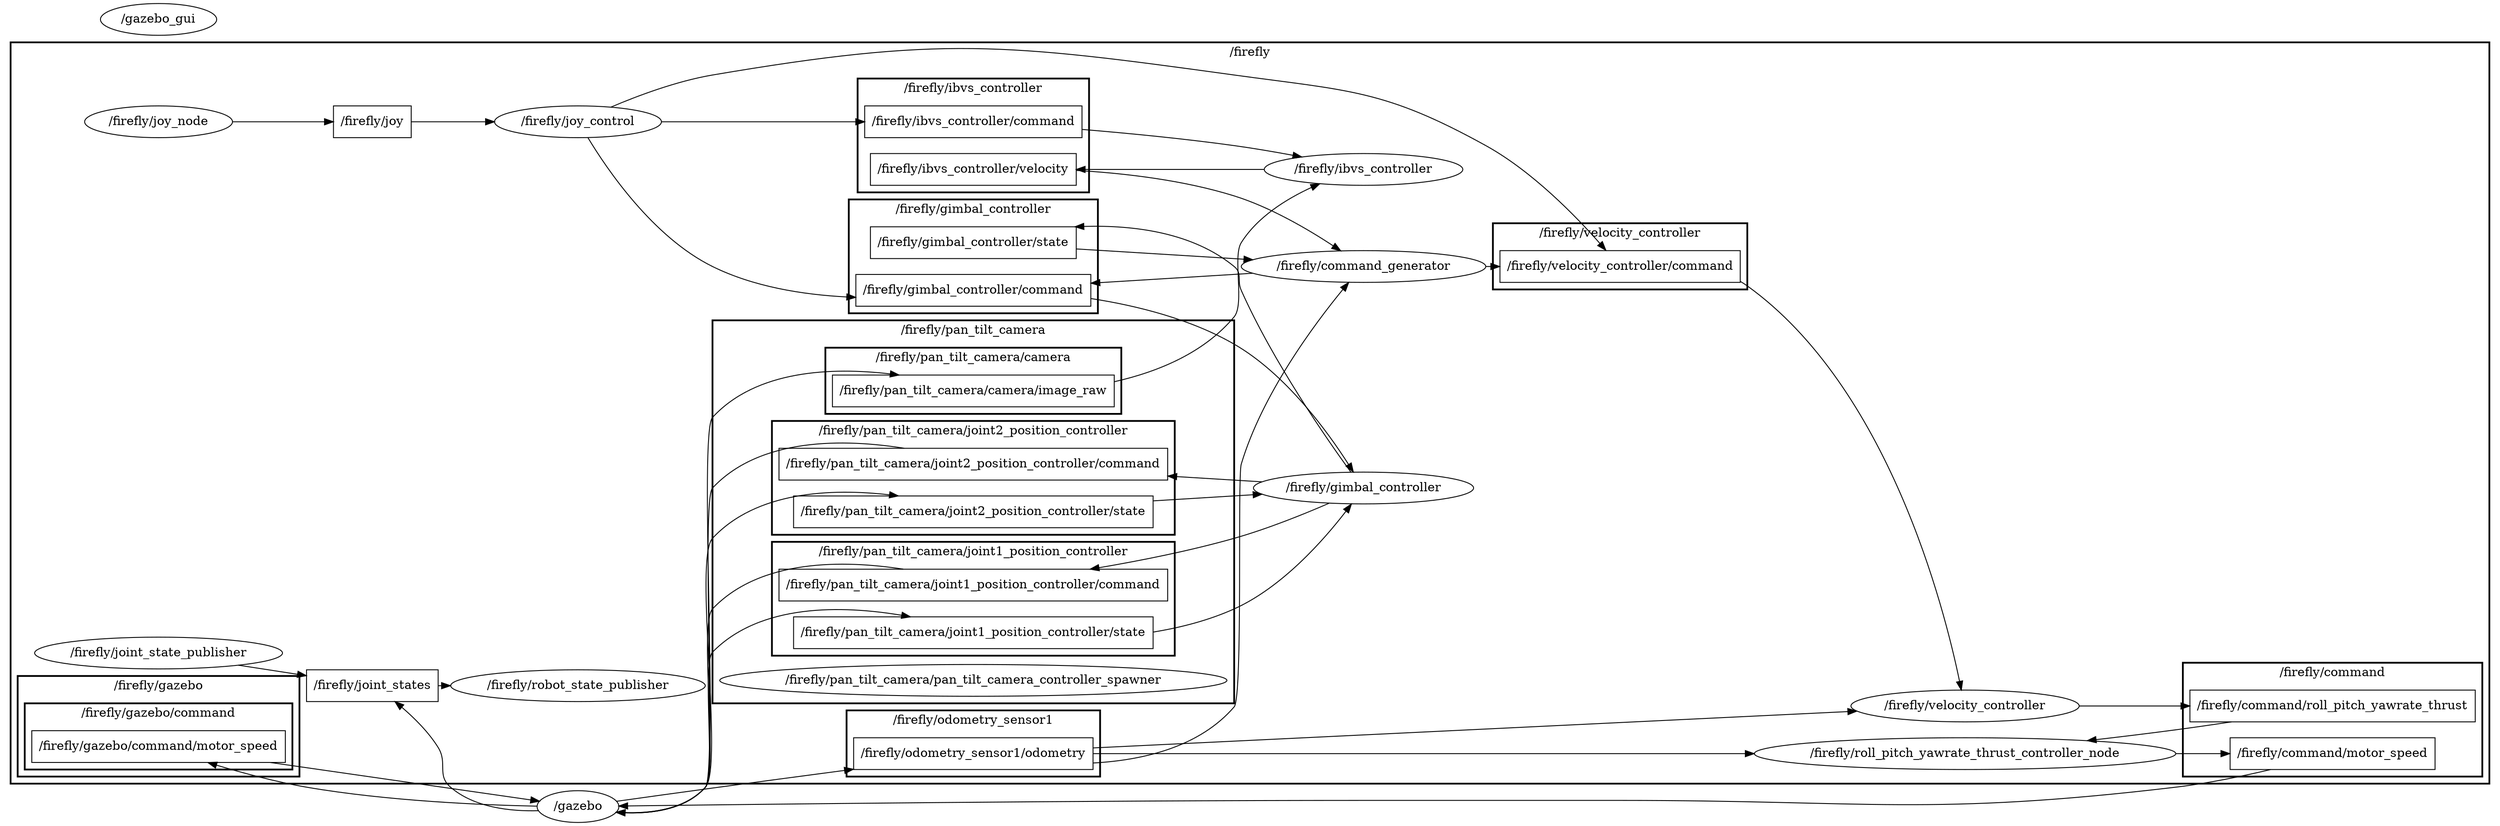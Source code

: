 digraph graphname {
	graph [bb="0,0,2274.8,928",
		compound=True,
		rank=same,
		rankdir=LR,
		ranksep=0.2
	];
	node [label="\N"];
	subgraph cluster___firefly {
		graph [bb="8,44,2266.8,884",
			compound=True,
			label="/firefly",
			lheight=0.21,
			lp="1137.4,872.5",
			lwidth=0.53,
			rank=same,
			rankdir=LR,
			ranksep=0.2,
			style=bold
		];
		subgraph cluster___firefly__pan_tilt_camera {
			graph [bb="653.48,135,1121.8,569",
				compound=True,
				label="/firefly/pan_tilt_camera",
				lheight=0.21,
				lp="887.66,557.5",
				lwidth=1.81,
				rank=same,
				rankdir=LR,
				ranksep=0.2,
				style=bold
			];
			subgraph cluster___firefly__pan_tilt_camera__joint2_position_controller {
				graph [bb="705.16,326,1070.2,455",
					compound=True,
					label="/firefly/pan_tilt_camera/joint2_position_controller",
					lheight=0.21,
					lp="887.66,443.5",
					lwidth=3.81,
					rank=same,
					rankdir=LR,
					ranksep=0.2,
					style=bold
				];
				t___firefly__pan_tilt_camera__joint2_position_controller__command				 [URL=topic_3A__firefly__pan_tilt_camera__joint2_position_controller__command,
					height=0.5,
					label="/firefly/pan_tilt_camera/joint2_position_controller/command",
					pos="887.66,406",
					shape=box,
					tooltip="topic:/firefly/pan_tilt_camera/joint2_position_controller/command",
					width=4.8472];
				t___firefly__pan_tilt_camera__joint2_position_controller__state				 [URL=topic_3A__firefly__pan_tilt_camera__joint2_position_controller__state,
					height=0.5,
					label="/firefly/pan_tilt_camera/joint2_position_controller/state",
					pos="887.66,352",
					shape=box,
					tooltip="topic:/firefly/pan_tilt_camera/joint2_position_controller/state",
					width=4.4306];
			}
			subgraph cluster___firefly__pan_tilt_camera__camera {
				graph [bb="752.66,463,1022.7,538",
					compound=True,
					label="/firefly/pan_tilt_camera/camera",
					lheight=0.21,
					lp="887.66,526.5",
					lwidth=2.40,
					rank=same,
					rankdir=LR,
					ranksep=0.2,
					style=bold
				];
				t___firefly__pan_tilt_camera__camera__image_raw				 [URL=topic_3A__firefly__pan_tilt_camera__camera__image_raw,
					height=0.5,
					label="/firefly/pan_tilt_camera/camera/image_raw",
					pos="887.66,489",
					shape=box,
					tooltip="topic:/firefly/pan_tilt_camera/camera/image_raw",
					width=3.5278];
			}
			subgraph cluster___firefly__pan_tilt_camera__joint1_position_controller {
				graph [bb="705.16,189,1070.2,318",
					compound=True,
					label="/firefly/pan_tilt_camera/joint1_position_controller",
					lheight=0.21,
					lp="887.66,306.5",
					lwidth=3.81,
					rank=same,
					rankdir=LR,
					ranksep=0.2,
					style=bold
				];
				t___firefly__pan_tilt_camera__joint1_position_controller__command				 [URL=topic_3A__firefly__pan_tilt_camera__joint1_position_controller__command,
					height=0.5,
					label="/firefly/pan_tilt_camera/joint1_position_controller/command",
					pos="887.66,269",
					shape=box,
					tooltip="topic:/firefly/pan_tilt_camera/joint1_position_controller/command",
					width=4.8472];
				t___firefly__pan_tilt_camera__joint1_position_controller__state				 [URL=topic_3A__firefly__pan_tilt_camera__joint1_position_controller__state,
					height=0.5,
					label="/firefly/pan_tilt_camera/joint1_position_controller/state",
					pos="887.66,215",
					shape=box,
					tooltip="topic:/firefly/pan_tilt_camera/joint1_position_controller/state",
					width=4.4306];
			}
			n___firefly__pan_tilt_camera__pan_tilt_camera_controller_spawner			 [URL=__firefly__pan_tilt_camera__pan_tilt_camera_controller_spawner,
				height=0.5,
				label="/firefly/pan_tilt_camera/pan_tilt_camera_controller_spawner",
				pos="887.66,161",
				shape=ellipse,
				tooltip="/firefly/pan_tilt_camera/pan_tilt_camera_controller_spawner",
				width=6.2828];
		}
		subgraph cluster___firefly__velocity_controller {
			graph [bb="1358.8,604,1593.8,679",
				compound=True,
				label="/firefly/velocity_controller",
				lheight=0.21,
				lp="1476.3,667.5",
				lwidth=2.01,
				rank=same,
				rankdir=LR,
				ranksep=0.2,
				style=bold
			];
			t___firefly__velocity_controller__command			 [URL=topic_3A__firefly__velocity_controller__command,
				height=0.5,
				label="/firefly/velocity_controller/command",
				pos="1476.3,630",
				shape=box,
				tooltip="topic:/firefly/velocity_controller/command",
				width=3.0417];
		}
		subgraph cluster___firefly__gimbal_controller {
			graph [bb="772.66,577,1002.7,706",
				compound=True,
				label="/firefly/gimbal_controller",
				lheight=0.21,
				lp="887.66,694.5",
				lwidth=1.93,
				rank=same,
				rankdir=LR,
				ranksep=0.2,
				style=bold
			];
			t___firefly__gimbal_controller__state			 [URL=topic_3A__firefly__gimbal_controller__state,
				height=0.5,
				label="/firefly/gimbal_controller/state",
				pos="887.66,657",
				shape=box,
				tooltip="topic:/firefly/gimbal_controller/state",
				width=2.5556];
			t___firefly__gimbal_controller__command			 [URL=topic_3A__firefly__gimbal_controller__command,
				height=0.5,
				label="/firefly/gimbal_controller/command",
				pos="887.66,603",
				shape=box,
				tooltip="topic:/firefly/gimbal_controller/command",
				width=2.9722];
		}
		subgraph cluster___firefly__command {
			graph [bb="1986.8,52,2258.8,181",
				compound=True,
				label="/firefly/command",
				lheight=0.21,
				lp="2122.8,169.5",
				lwidth=1.35,
				rank=same,
				rankdir=LR,
				ranksep=0.2,
				style=bold
			];
			t___firefly__command__motor_speed			 [URL=topic_3A__firefly__command__motor_speed,
				height=0.5,
				label="/firefly/command/motor_speed",
				pos="2122.8,78",
				shape=box,
				tooltip="topic:/firefly/command/motor_speed",
				width=2.5972];
			t___firefly__command__roll_pitch_yawrate_thrust			 [URL=topic_3A__firefly__command__roll_pitch_yawrate_thrust,
				height=0.5,
				label="/firefly/command/roll_pitch_yawrate_thrust",
				pos="2122.8,132",
				shape=box,
				tooltip="topic:/firefly/command/roll_pitch_yawrate_thrust",
				width=3.5556];
		}
		subgraph cluster___firefly__gazebo {
			graph [bb="16,52,277,166",
				compound=True,
				label="/firefly/gazebo",
				lheight=0.21,
				lp="146.5,154.5",
				lwidth=1.11,
				rank=same,
				rankdir=LR,
				ranksep=0.2,
				style=bold
			];
			subgraph cluster___firefly__gazebo__command {
				graph [bb="24,60,269,135",
					compound=True,
					label="/firefly/gazebo/command",
					lheight=0.21,
					lp="146.5,123.5",
					lwidth=1.93,
					rank=same,
					rankdir=LR,
					ranksep=0.2,
					style=bold
				];
				t___firefly__gazebo__command__motor_speed				 [URL=topic_3A__firefly__gazebo__command__motor_speed,
					height=0.5,
					label="/firefly/gazebo/command/motor_speed",
					pos="146.5,86",
					shape=box,
					tooltip="topic:/firefly/gazebo/command/motor_speed",
					width=3.1806];
			}
		}
		subgraph cluster___firefly__odometry_sensor1 {
			graph [bb="772.16,52,1003.2,127",
				compound=True,
				label="/firefly/odometry_sensor1",
				lheight=0.21,
				lp="887.66,115.5",
				lwidth=1.97,
				rank=same,
				rankdir=LR,
				ranksep=0.2,
				style=bold
			];
			t___firefly__odometry_sensor1__odometry			 [URL=topic_3A__firefly__odometry_sensor1__odometry,
				height=0.5,
				label="/firefly/odometry_sensor1/odometry",
				pos="887.66,78",
				shape=box,
				tooltip="topic:/firefly/odometry_sensor1/odometry",
				width=2.9861];
		}
		subgraph cluster___firefly__ibvs_controller {
			graph [bb="780.66,714,994.66,843",
				compound=True,
				label="/firefly/ibvs_controller",
				lheight=0.21,
				lp="887.66,831.5",
				lwidth=1.72,
				rank=same,
				rankdir=LR,
				ranksep=0.2,
				style=bold
			];
			t___firefly__ibvs_controller__command			 [URL=topic_3A__firefly__ibvs_controller__command,
				height=0.5,
				label="/firefly/ibvs_controller/command",
				pos="887.66,794",
				shape=box,
				tooltip="topic:/firefly/ibvs_controller/command",
				width=2.75];
			t___firefly__ibvs_controller__velocity			 [URL=topic_3A__firefly__ibvs_controller__velocity,
				height=0.5,
				label="/firefly/ibvs_controller/velocity",
				pos="887.66,740",
				shape=box,
				tooltip="topic:/firefly/ibvs_controller/velocity",
				width=2.5972];
		}
		n___firefly__gimbal_controller		 [URL=__firefly__gimbal_controller,
			height=0.5,
			label="/firefly/gimbal_controller",
			pos="1240.3,379",
			shape=ellipse,
			tooltip="/firefly/gimbal_controller",
			width=2.7984];
		t___firefly__pan_tilt_camera__joint2_position_controller__state -> n___firefly__gimbal_controller		 [penwidth=1,
			pos="e,1147.4,371.92 1047.3,364.22 1077.9,366.57 1109.1,368.97 1137.2,371.14"];
		n___firefly__ibvs_controller		 [URL=__firefly__ibvs_controller,
			height=0.5,
			label="/firefly/ibvs_controller",
			pos="1240.3,740",
			shape=ellipse,
			tooltip="/firefly/ibvs_controller",
			width=2.5276];
		t___firefly__pan_tilt_camera__camera__image_raw -> n___firefly__ibvs_controller		 [penwidth=1,
			pos="e,1204.1,723.32 1014.7,507.06 1054.9,519.16 1095.7,539.35 1121.8,573 1133.3,587.81 1120.7,640.62 1129.8,657 1144.6,683.51 1171.8,704.17 1195.3,718.25"];
		t___firefly__pan_tilt_camera__joint1_position_controller__state -> n___firefly__gimbal_controller		 [penwidth=1,
			pos="e,1229.9,360.99 1047.5,217.29 1073.3,222.13 1099.1,229.9 1121.8,242 1169.2,267.17 1205.7,319.9 1224.8,352.1"];
		n___firefly__velocity_controller		 [URL=__firefly__velocity_controller,
			height=0.5,
			label="/firefly/velocity_controller",
			pos="1790.3,132",
			shape=ellipse,
			tooltip="/firefly/velocity_controller",
			width=2.9067];
		t___firefly__velocity_controller__command -> n___firefly__velocity_controller		 [penwidth=1,
			pos="e,1787.8,150.22 1586,613.57 1588.7,611.87 1591.3,610.02 1593.8,608 1739.8,489.04 1777.9,243.32 1786.8,160.19"];
		n___firefly__command_generator		 [URL=__firefly__command_generator,
			height=0.5,
			label="/firefly/command_generator",
			pos="1240.3,630",
			shape=ellipse,
			tooltip="/firefly/command_generator",
			width=3.0692];
		t___firefly__gimbal_controller__state -> n___firefly__command_generator		 [penwidth=1,
			pos="e,1139.9,637.65 979.88,649.98 1025.7,646.45 1081.6,642.14 1129.8,638.43"];
		t___firefly__gimbal_controller__command -> n___firefly__gimbal_controller		 [penwidth=1,
			pos="e,1231.5,397.1 994.69,591.1 1037,582.48 1084.5,567.62 1121.8,542 1172.7,507.14 1209.3,442.74 1227.1,406.19"];
		n___firefly__roll_pitch_yawrate_thrust_controller_node		 [URL=__firefly__roll_pitch_yawrate_thrust_controller_node,
			height=0.5,
			label="/firefly/roll_pitch_yawrate_thrust_controller_node",
			pos="1790.3,78",
			shape=ellipse,
			tooltip="/firefly/roll_pitch_yawrate_thrust_controller_node",
			width=5.2356];
		t___firefly__command__roll_pitch_yawrate_thrust -> n___firefly__roll_pitch_yawrate_thrust_controller_node		 [penwidth=1,
			pos="e,1899.5,92.76 2029.6,113.98 2012.7,110.86 1995.2,107.74 1978.8,105 1956.5,101.29 1932.6,97.619 1909.6,94.24"];
		t___firefly__odometry_sensor1__odometry -> n___firefly__roll_pitch_yawrate_thrust_controller_node		 [penwidth=1,
			pos="e,1601.5,78 995.51,78 1142,78 1408,78 1591.4,78"];
		t___firefly__odometry_sensor1__odometry -> n___firefly__velocity_controller		 [penwidth=1,
			pos="e,1691.2,126.12 995.51,84.407 1168.3,94.768 1507.3,115.09 1681,125.51"];
		t___firefly__odometry_sensor1__odometry -> n___firefly__command_generator		 [penwidth=1,
			pos="e,1227.1,611.87 995.35,74.963 1041.4,79.683 1091.5,94.124 1121.8,131 1131.5,142.81 1126.2,391.16 1129.8,406 1148.6,482.19 1195.7,562.8 1221.6,603.37"];
		t___firefly__ibvs_controller__command -> n___firefly__ibvs_controller		 [penwidth=1,
			pos="e,1183.7,754.11 986.86,785.07 1028.6,780.64 1077.8,774.59 1121.8,767 1138.8,764.07 1157,760.24 1173.9,756.38"];
		t___firefly__ibvs_controller__velocity -> n___firefly__command_generator		 [penwidth=1,
			pos="e,1219.4,648 981.32,738.02 1025.1,734.61 1077.4,726.88 1121.8,710 1155.5,697.21 1189,672.97 1211.6,654.51"];
		t___firefly__joint_states		 [URL=topic_3A__firefly__joint_states,
			height=0.5,
			label="/firefly/joint_states",
			pos="344.5,158",
			shape=box,
			tooltip="topic:/firefly/joint_states",
			width=1.6528];
		n___firefly__robot_state_publisher		 [URL=__firefly__robot_state_publisher,
			height=0.5,
			label="/firefly/robot_state_publisher",
			pos="531.74,158",
			shape=ellipse,
			tooltip="/firefly/robot_state_publisher",
			width=3.1594];
		t___firefly__joint_states -> n___firefly__robot_state_publisher		 [penwidth=1,
			pos="e,417.78,158 404.11,158 405.22,158 406.34,158 407.47,158"];
		t___firefly__joy		 [URL=topic_3A__firefly__joy,
			height=0.5,
			label="/firefly/joy",
			pos="344.5,794",
			shape=box,
			tooltip="topic:/firefly/joy",
			width=1.0417];
		n___firefly__joy_control		 [URL=__firefly__joy_control,
			height=0.5,
			label="/firefly/joy_control",
			pos="531.74,794",
			shape=ellipse,
			tooltip="/firefly/joy_control",
			width=2.1665];
		t___firefly__joy -> n___firefly__joy_control		 [penwidth=1,
			pos="e,453.62,794 382.1,794 399.76,794 421.77,794 443.39,794"];
		n___firefly__gimbal_controller -> t___firefly__pan_tilt_camera__joint2_position_controller__command		 [penwidth=1,
			pos="e,1062.2,392.64 1147.5,386.07 1124.2,387.86 1098.3,389.86 1072.2,391.87"];
		n___firefly__gimbal_controller -> t___firefly__pan_tilt_camera__joint1_position_controller__command		 [penwidth=1,
			pos="e,991.09,287.01 1208.7,361.76 1185.5,349.27 1152.4,332.74 1121.8,322 1083.4,308.49 1040.1,297.55 1001.4,289.19"];
		n___firefly__gimbal_controller -> t___firefly__gimbal_controller__state		 [penwidth=1,
			pos="e,979.86,668.8 1229.2,397.12 1208.5,434.64 1160.6,523.94 1129.8,603 1125.3,614.66 1131.4,621.95 1121.8,630 1085.9,660.23 1035,668.71 989.97,668.9"];
		n___firefly__roll_pitch_yawrate_thrust_controller_node -> t___firefly__command__motor_speed		 [penwidth=1,
			pos="e,2028.9,78 1979.2,78 1992.8,78 2006.1,78 2018.8,78"];
		n___firefly__joy_node		 [URL=__firefly__joy_node,
			height=0.5,
			label="/firefly/joy_node",
			pos="146.5,794",
			shape=ellipse,
			tooltip="/firefly/joy_node",
			width=1.9498];
		n___firefly__joy_node -> t___firefly__joy		 [penwidth=1,
			pos="e,306.97,794 216.88,794 243.35,794 272.89,794 296.76,794"];
		n___firefly__joint_state_publisher		 [URL=__firefly__joint_state_publisher,
			height=0.5,
			label="/firefly/joint_state_publisher",
			pos="146.5,192",
			shape=ellipse,
			tooltip="/firefly/joint_state_publisher",
			width=3.0872];
		n___firefly__joint_state_publisher -> t___firefly__joint_states		 [penwidth=1,
			pos="e,284.78,168.19 223,178.9 239.97,175.96 257.89,172.85 274.57,169.96"];
		n___firefly__velocity_controller -> t___firefly__command__roll_pitch_yawrate_thrust		 [penwidth=1,
			pos="e,1994.7,132 1895,132 1923.4,132 1954.6,132 1984.6,132"];
		n___firefly__ibvs_controller -> t___firefly__ibvs_controller__velocity		 [penwidth=1,
			pos="e,981.25,740 1149.3,740 1101,740 1041.5,740 991.45,740"];
		n___firefly__joy_control -> t___firefly__velocity_controller__command		 [penwidth=1,
			pos="e,1463.3,648.2 561.85,810.88 585.62,823.64 620.55,840.09 653.48,847 857.2,889.74 916.61,881.82 1121.8,847 1228.1,828.97 1260.9,826.5 1350.8,767 1395.9,737.13 1435.6,687.29 1457.4,656.67"];
		n___firefly__joy_control -> t___firefly__gimbal_controller__command		 [penwidth=1,
			pos="e,780.55,597.52 540.12,775.86 555.4,740.85 594.15,664.42 653.48,630 688.34,609.78 731.06,601.15 770.37,598.17"];
		n___firefly__joy_control -> t___firefly__ibvs_controller__command		 [penwidth=1,
			pos="e,788.35,794 609.97,794 659.28,794 723.92,794 778.32,794"];
		n___firefly__command_generator -> t___firefly__velocity_controller__command		 [penwidth=1,
			pos="e,1366.5,630 1351.1,630 1352.9,630 1354.6,630 1356.4,630"];
		n___firefly__command_generator -> t___firefly__gimbal_controller__command		 [penwidth=1,
			pos="e,994.82,611.17 1140.1,622.36 1098,619.12 1048.7,615.32 1004.9,611.95"];
	}
	n___gazebo	 [URL=__gazebo,
		height=0.5,
		label="/gazebo",
		pos="531.74,18",
		shape=ellipse,
		tooltip="/gazebo",
		width=1.0652];
	t___firefly__pan_tilt_camera__joint2_position_controller__command -> n___gazebo	 [penwidth=1,
		pos="e,569.3,14.323 713.13,414.03 690.45,407.59 669.55,396.61 653.48,379 640.78,365.08 657.63,54.398 645.48,40 629.63,21.213 602.91,15.417 579.45,14.458"];
	t___firefly__pan_tilt_camera__joint1_position_controller__command -> n___gazebo	 [penwidth=1,
		pos="e,569.47,14.408 713.09,276.72 690.49,270.29 669.62,259.41 653.48,242 638.21,225.53 660.1,57.051 645.48,40 629.54,21.406 602.94,15.59 579.58,14.571"];
	t___firefly__command__motor_speed -> n___gazebo	 [penwidth=1,
		pos="e,570.27,18.634 2066,59.995 2039.8,52.364 2008,44.263 1978.8,40 1758.1,7.8222 1700.3,25 1477.3,25 1239.3,25 1239.3,25 1239.3,25 991.29,25 694.3,20.634 580.4,18.798"];
	t___firefly__gazebo__command__motor_speed -> n___gazebo	 [penwidth=1,
		pos="e,494.55,22.513 261.3,76.437 306.45,70.653 358.38,61.475 404,47 410.63,44.896 411.41,42.242 418,40 439.32,32.742 463.76,27.606 484.43,24.133"];
	n___gazebo_gui	 [URL=__gazebo_gui,
		height=0.5,
		label="/gazebo_gui",
		pos="146.5,910",
		shape=ellipse,
		tooltip="/gazebo_gui",
		width=1.4985];
	n___gazebo -> t___firefly__pan_tilt_camera__joint2_position_controller__state	 [penwidth=1,
		pos="e,728.1,361.37 569.54,14.346 594.94,14.057 627.3,18.552 645.48,40 665.75,63.91 632.45,298.76 653.48,322 670.71,341.04 693.55,352.53 718.2,359.03"];
	n___gazebo -> t___firefly__pan_tilt_camera__camera__image_raw	 [penwidth=1,
		pos="e,760.65,502.88 569.33,14.298 594.8,13.95 627.33,18.392 645.48,40 660.45,57.828 637.94,441.67 653.48,459 677.95,486.29 713.95,498.13 750.38,501.99"];
	n___gazebo -> t___firefly__pan_tilt_camera__joint1_position_controller__state	 [penwidth=1,
		pos="e,728.05,229.68 569.39,14.478 594.71,14.253 627.04,18.771 645.48,40 656.64,52.852 641.7,180.71 653.48,193 671,211.27 693.78,221.95 718.23,227.66"];
	n___gazebo -> t___firefly__gazebo__command__motor_speed	 [penwidth=1,
		pos="e,203.54,67.924 493.4,20.551 444.99,24.281 358.09,32.417 285,47 261.37,51.715 235.87,58.466 213.33,65.03"];
	n___gazebo -> t___firefly__odometry_sensor1__odometry	 [penwidth=1,
		pos="e,780.13,60.332 567.86,24.171 591.95,28.387 624.64,34.08 653.48,39 691.46,45.478 732.93,52.449 770.24,58.68"];
	n___gazebo -> t___firefly__joint_states	 [penwidth=1,
		pos="e,365.78,139.9 493.53,15.76 469.09,16.345 438.06,21.304 418,40 400.49,56.319 415.35,70.929 404,92 395.96,106.93 383.93,121.29 372.86,132.79"];
}
